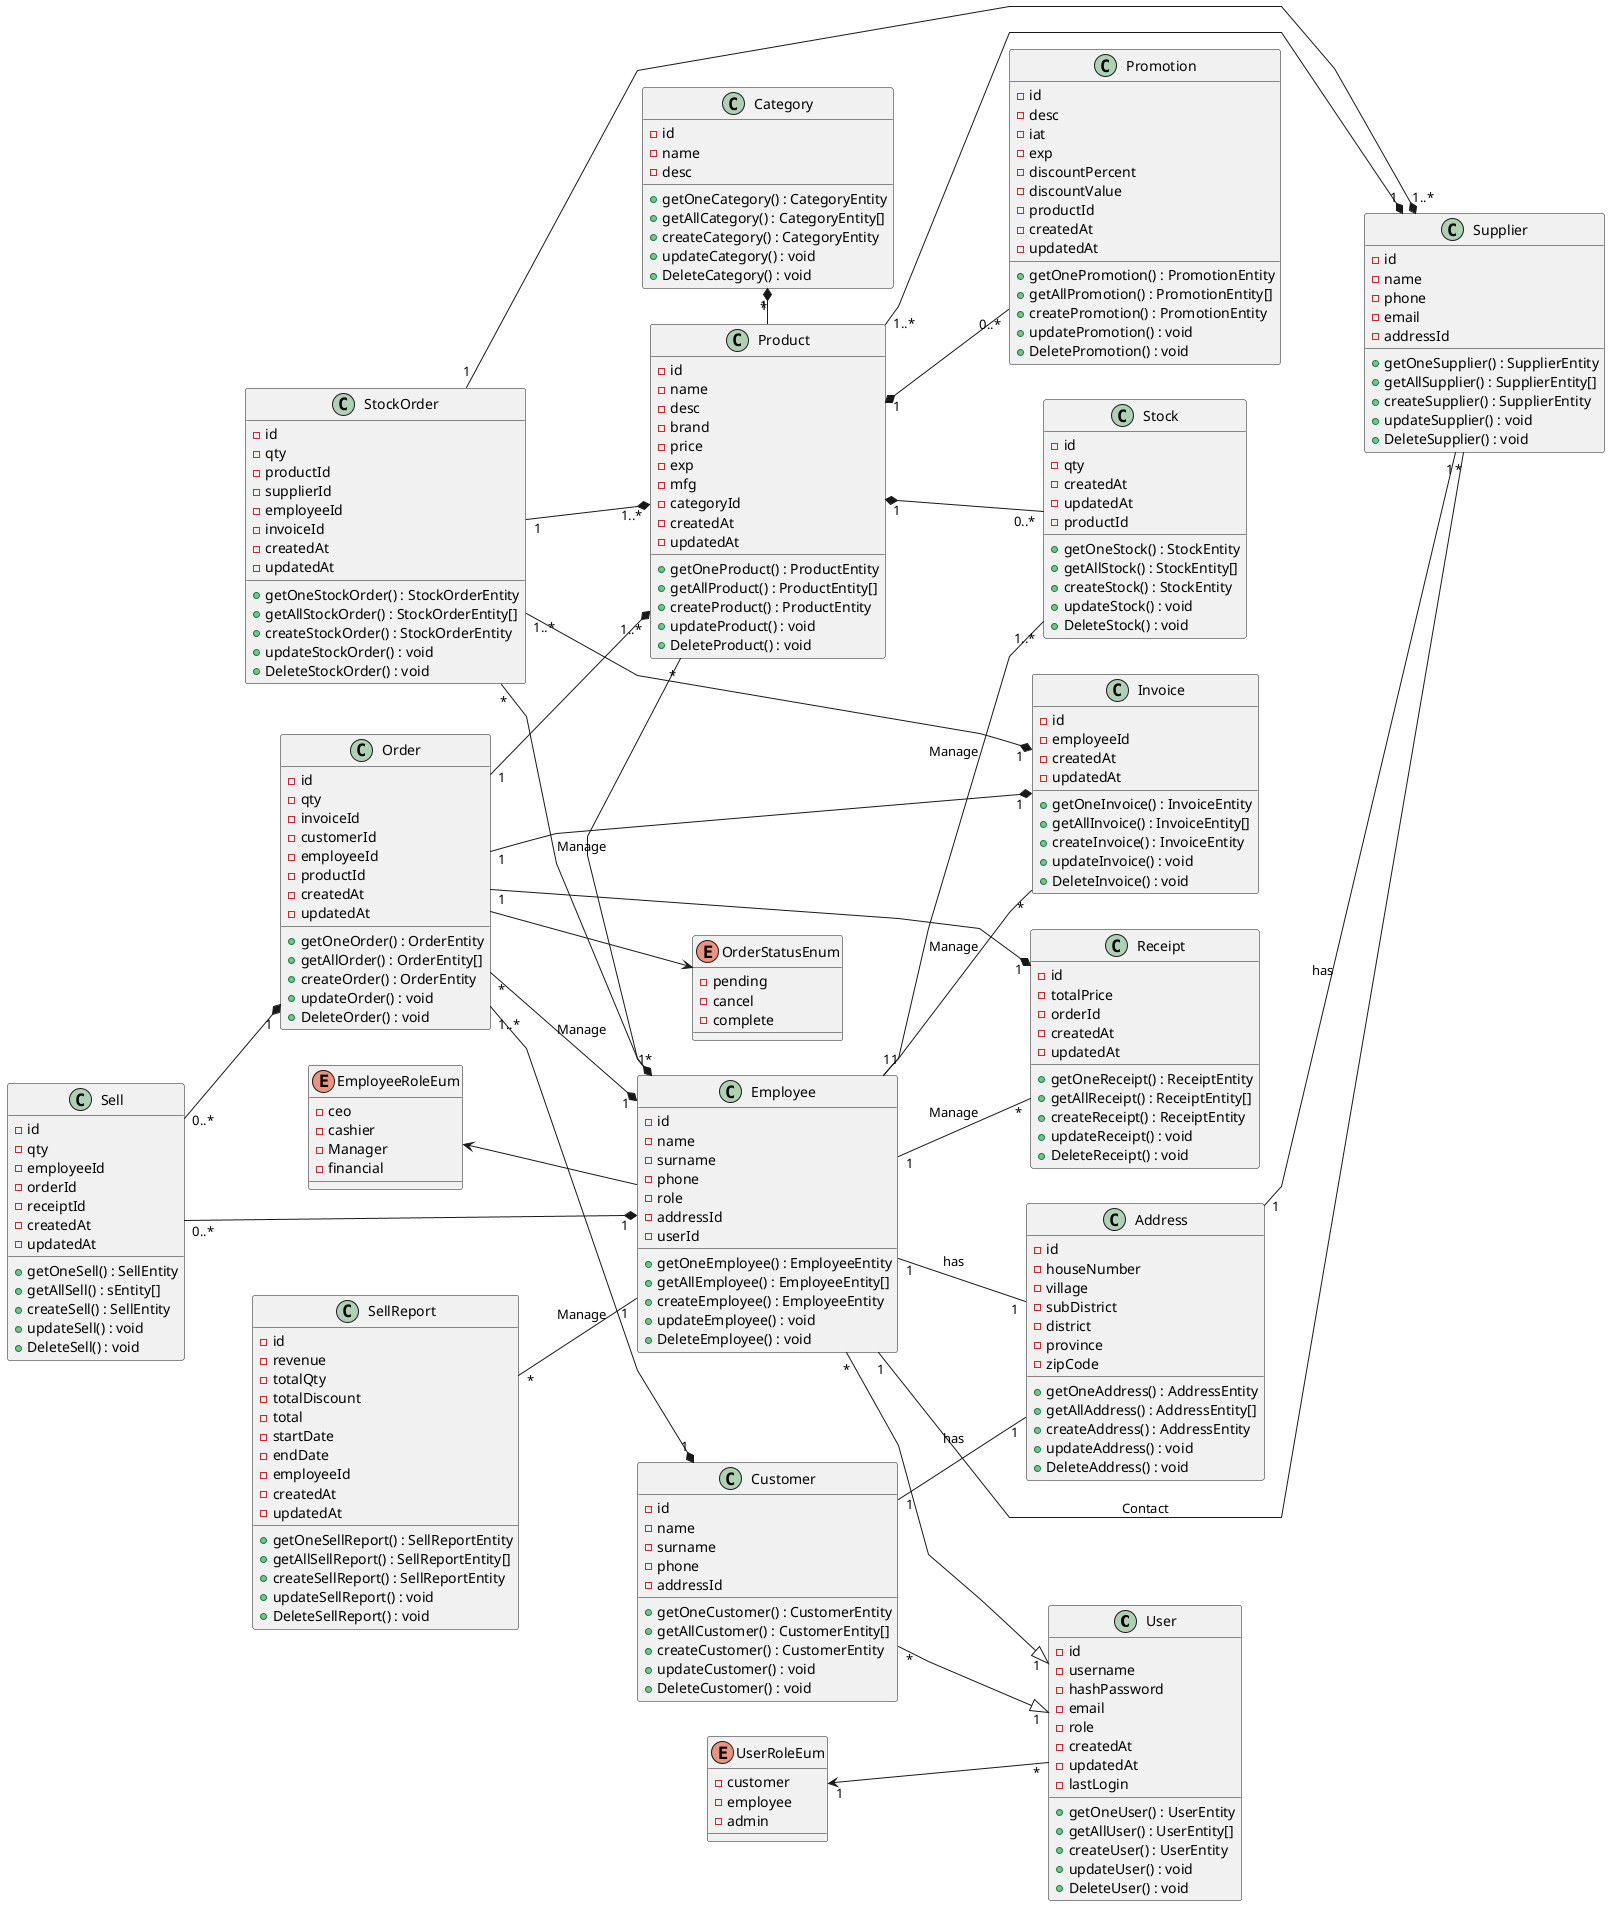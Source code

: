 @startuml
'https://plantuml.com/sequence-diagram
skinparam linetype polyline
'skinparam linetype ortho

'top to bottom direction
left to right direction
'skinparam classAttributeIconSize 0
'Type	       Symbol
'Extension	    <|--
'Composition	*--
'Aggregation	o--

class User {
    - id
    - username
    - hashPassword
    - email
    - role
    - createdAt
    - updatedAt
    - lastLogin

    + getOneUser() : UserEntity
    + getAllUser() : UserEntity[]
    + createUser() : UserEntity
    + updateUser() : void
    + DeleteUser() : void
}
'<<enumeration>>
enum UserRoleEum {
    - customer
    - employee
    - admin
}

class Employee {
    - id
    - name
    - surname
    - phone
    - role
    - addressId
    - userId

    + getOneEmployee() : EmployeeEntity
    + getAllEmployee() : EmployeeEntity[]
    + createEmployee() : EmployeeEntity
    + updateEmployee() : void
    + DeleteEmployee() : void
}

class Customer {
    - id
    - name
    - surname
    - phone
    - addressId

    + getOneCustomer() : CustomerEntity
    + getAllCustomer() : CustomerEntity[]
    + createCustomer() : CustomerEntity
    + updateCustomer() : void
    + DeleteCustomer() : void
}

class Address {
    - id
    - houseNumber
    - village
    - subDistrict
    - district
    - province
    - zipCode

    + getOneAddress() : AddressEntity
    + getAllAddress() : AddressEntity[]
    + createAddress() : AddressEntity
    + updateAddress() : void
    + DeleteAddress() : void
}

class Supplier {
    - id
    - name
    - phone
    - email
    - addressId

    + getOneSupplier() : SupplierEntity
    + getAllSupplier() : SupplierEntity[]
    + createSupplier() : SupplierEntity
    + updateSupplier() : void
    + DeleteSupplier() : void
}

'<<enumeration>>
enum EmployeeRoleEum {
    - ceo
    - cashier
    - Manager
    - financial
}



class Stock {
    - id
    - qty
    - createdAt
    - updatedAt
    - productId

    + getOneStock() : StockEntity
    + getAllStock() : StockEntity[]
    + createStock() : StockEntity
    + updateStock() : void
    + DeleteStock() : void
}

class Promotion {
    - id
    - desc
    - iat
    - exp
    - discountPercent
    - discountValue
    - productId
    - createdAt
    - updatedAt

    + getOnePromotion() : PromotionEntity
    + getAllPromotion() : PromotionEntity[]
    + createPromotion() : PromotionEntity
    + updatePromotion() : void
    + DeletePromotion() : void
}

class Product {
    - id
    - name
    - desc
    - brand
    - price
    - exp
    - mfg
    - categoryId
    - createdAt
    - updatedAt

    + getOneProduct() : ProductEntity
    + getAllProduct() : ProductEntity[]
    + createProduct() : ProductEntity
    + updateProduct() : void
    + DeleteProduct() : void
}

class Category {
    - id
    - name
    - desc

    + getOneCategory() : CategoryEntity
    + getAllCategory() : CategoryEntity[]
    + createCategory() : CategoryEntity
    + updateCategory() : void
    + DeleteCategory() : void
}

class Invoice {
    - id
    - employeeId
    - createdAt
    - updatedAt

    + getOneInvoice() : InvoiceEntity
    + getAllInvoice() : InvoiceEntity[]
    + createInvoice() : InvoiceEntity
    + updateInvoice() : void
    + DeleteInvoice() : void
}

class Order {
    - id
    - qty
    - invoiceId
    - customerId
    - employeeId
    - productId
    - createdAt
    - updatedAt

    + getOneOrder() : OrderEntity
    + getAllOrder() : OrderEntity[]
    + createOrder() : OrderEntity
    + updateOrder() : void
    + DeleteOrder() : void
}

enum OrderStatusEnum {
    - pending
    - cancel
    - complete
}

class Sell {
    - id
    - qty
    - employeeId
    - orderId
    - receiptId
    - createdAt
    - updatedAt

    + getOneSell() : SellEntity
    + getAllSell() : sEntity[]
    + createSell() : SellEntity
    + updateSell() : void
    + DeleteSell() : void
}

class Receipt {
    - id
    - totalPrice
    - orderId
    - createdAt
    - updatedAt


    + getOneReceipt() : ReceiptEntity
    + getAllReceipt() : ReceiptEntity[]
    + createReceipt() : ReceiptEntity
    + updateReceipt() : void
    + DeleteReceipt() : void

}


'class Transaction {
'    - id
'    - status
'    - createdAt
'    - updatedAt
'
'    + getOneTransaction() : TransactionEntity
'    + getAllTransaction() : TransactionEntity[]
'    + createTransaction() : TransactionEntity
'    + updateTransaction() : void
'    + DeleteTransaction() : void
'}
'enum transactionStatusEnum {
'    - pending
'    - cancel
'    - complete
'}

class SellReport {
    - id
    - revenue
    - totalQty
    - totalDiscount
    - total
    - startDate
    - endDate
    - employeeId
    - createdAt
    - updatedAt

    + getOneSellReport() : SellReportEntity
    + getAllSellReport() : SellReportEntity[]
    + createSellReport() : SellReportEntity
    + updateSellReport() : void
    + DeleteSellReport() : void
}

class StockOrder {
    - id
    - qty
    - productId
    - supplierId
    - employeeId
    - invoiceId
    - createdAt
    - updatedAt

    + getOneStockOrder() : StockOrderEntity
    + getAllStockOrder() : StockOrderEntity[]
    + createStockOrder() : StockOrderEntity
    + updateStockOrder() : void
    + DeleteStockOrder() : void
}


User "*" -up-> "1" UserRoleEum
Employee "*" --|> "1"   User
Customer "*" -right-|> "1"   User

Product "1" *-- "0..*" Stock
Product "*" -right- "1" Employee : "Manage"

Employee "1" -- "1..*" Stock : "Manage"

Product "*" -left-* "1" Category
Product "1..*" --* "1" Supplier

'Transaction "1" *-- "1" Invoice
'Transaction "1" *-- "1" Receipt
'Employee "1" *-- "0..1" Transaction
'Customer "1" *-- "0..1" Transaction
'Order "1..*" --*  "1" Transaction
'Transaction  -left->  transactionStatusEnum
'Sell "1..*" --* "1" Transaction

Sell "0..*" --* "1" Employee
'Sell "0..*" --* "1" Customer

Sell "0..*" --* "1" Order


'Receipt "0..*" --* "1" Customer
'Receipt "0..*" --* "1" Employee


Order "1" --* "1" Receipt
Order "1..*" --* "1" Customer
Order "1" --* "1..*" Product
Order --> OrderStatusEnum
Order "1" --* "1" Invoice

'Order "1" -- "*" Stock : "check"

Employee  -up->  EmployeeRoleEum

Employee "1" -- "*" Invoice : "Manage"
Employee "1" -- "*" Receipt : "Manage"

Employee "1" -- "*" Supplier : "Contact"
Order "*" --* "1" Employee : "Manage"



Promotion "0..*" -up-* "1" Product

Address "1" -- "1" Supplier : "has"
Customer "1" -- "1" Address : "has"
Employee "1" -- "1" Address : "has"

StockOrder "1..*" --* "1" Invoice

StockOrder "1" --* "1..*" Product
StockOrder "*" --* "*" Employee
StockOrder "1" -right-* "1..*" Supplier

SellReport "*" -- "1" Employee : "Manage"



@enduml